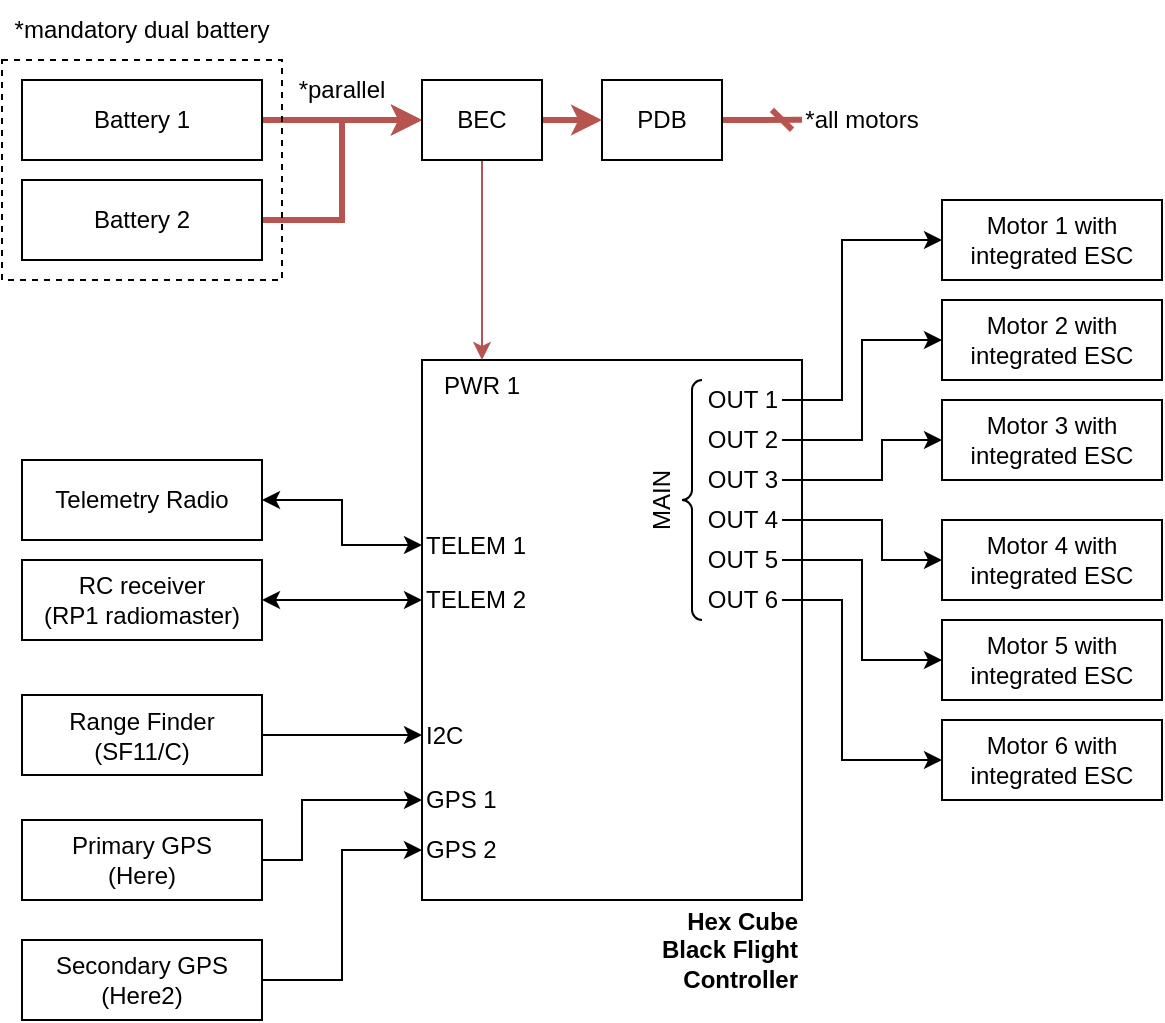 <mxfile version="23.0.2" type="device">
  <diagram name="diagram" id="5M_qQgPhQ8klrHqW5bct">
    <mxGraphModel dx="897" dy="616" grid="1" gridSize="10" guides="1" tooltips="1" connect="1" arrows="1" fold="1" page="1" pageScale="1" pageWidth="3300" pageHeight="2339" math="0" shadow="0">
      <root>
        <mxCell id="0" />
        <mxCell id="1" parent="0" />
        <mxCell id="JqMCCjy-eIhB1s-yT85j-1" value="" style="rounded=0;whiteSpace=wrap;html=1;" vertex="1" parent="1">
          <mxGeometry x="300" y="260" width="190" height="270" as="geometry" />
        </mxCell>
        <mxCell id="JqMCCjy-eIhB1s-yT85j-2" value="Hex Cube Black Flight Controller" style="text;html=1;strokeColor=none;fillColor=none;align=right;verticalAlign=middle;whiteSpace=wrap;rounded=0;fontStyle=1" vertex="1" parent="1">
          <mxGeometry x="410" y="530" width="80" height="50" as="geometry" />
        </mxCell>
        <mxCell id="JqMCCjy-eIhB1s-yT85j-3" style="edgeStyle=orthogonalEdgeStyle;rounded=0;orthogonalLoop=1;jettySize=auto;html=1;exitX=1;exitY=0.5;exitDx=0;exitDy=0;entryX=0;entryY=0.5;entryDx=0;entryDy=0;" edge="1" parent="1" source="JqMCCjy-eIhB1s-yT85j-4" target="JqMCCjy-eIhB1s-yT85j-17">
          <mxGeometry relative="1" as="geometry">
            <Array as="points">
              <mxPoint x="510" y="280" />
              <mxPoint x="510" y="200" />
            </Array>
          </mxGeometry>
        </mxCell>
        <mxCell id="JqMCCjy-eIhB1s-yT85j-4" value="OUT 1" style="text;html=1;strokeColor=none;fillColor=none;align=right;verticalAlign=middle;whiteSpace=wrap;rounded=0;" vertex="1" parent="1">
          <mxGeometry x="420" y="270" width="60" height="20" as="geometry" />
        </mxCell>
        <mxCell id="JqMCCjy-eIhB1s-yT85j-5" style="edgeStyle=orthogonalEdgeStyle;rounded=0;orthogonalLoop=1;jettySize=auto;html=1;exitX=1;exitY=0.5;exitDx=0;exitDy=0;entryX=0;entryY=0.5;entryDx=0;entryDy=0;" edge="1" parent="1" source="JqMCCjy-eIhB1s-yT85j-6" target="JqMCCjy-eIhB1s-yT85j-18">
          <mxGeometry relative="1" as="geometry">
            <Array as="points">
              <mxPoint x="520" y="300" />
              <mxPoint x="520" y="250" />
            </Array>
          </mxGeometry>
        </mxCell>
        <mxCell id="JqMCCjy-eIhB1s-yT85j-6" value="OUT 2" style="text;html=1;strokeColor=none;fillColor=none;align=right;verticalAlign=middle;whiteSpace=wrap;rounded=0;" vertex="1" parent="1">
          <mxGeometry x="420" y="290" width="60" height="20" as="geometry" />
        </mxCell>
        <mxCell id="JqMCCjy-eIhB1s-yT85j-7" style="edgeStyle=orthogonalEdgeStyle;rounded=0;orthogonalLoop=1;jettySize=auto;html=1;exitX=1;exitY=0.5;exitDx=0;exitDy=0;entryX=0;entryY=0.5;entryDx=0;entryDy=0;" edge="1" parent="1" source="JqMCCjy-eIhB1s-yT85j-8" target="JqMCCjy-eIhB1s-yT85j-19">
          <mxGeometry relative="1" as="geometry">
            <Array as="points">
              <mxPoint x="530" y="320" />
              <mxPoint x="530" y="300" />
            </Array>
          </mxGeometry>
        </mxCell>
        <mxCell id="JqMCCjy-eIhB1s-yT85j-8" value="OUT 3" style="text;html=1;strokeColor=none;fillColor=none;align=right;verticalAlign=middle;whiteSpace=wrap;rounded=0;" vertex="1" parent="1">
          <mxGeometry x="420" y="310" width="60" height="20" as="geometry" />
        </mxCell>
        <mxCell id="JqMCCjy-eIhB1s-yT85j-9" style="edgeStyle=orthogonalEdgeStyle;rounded=0;orthogonalLoop=1;jettySize=auto;html=1;exitX=1;exitY=0.5;exitDx=0;exitDy=0;entryX=0;entryY=0.5;entryDx=0;entryDy=0;" edge="1" parent="1" source="JqMCCjy-eIhB1s-yT85j-10" target="JqMCCjy-eIhB1s-yT85j-20">
          <mxGeometry relative="1" as="geometry">
            <Array as="points">
              <mxPoint x="530" y="340" />
              <mxPoint x="530" y="360" />
            </Array>
          </mxGeometry>
        </mxCell>
        <mxCell id="JqMCCjy-eIhB1s-yT85j-10" value="OUT 4" style="text;html=1;strokeColor=none;fillColor=none;align=right;verticalAlign=middle;whiteSpace=wrap;rounded=0;" vertex="1" parent="1">
          <mxGeometry x="420" y="330" width="60" height="20" as="geometry" />
        </mxCell>
        <mxCell id="JqMCCjy-eIhB1s-yT85j-11" style="edgeStyle=orthogonalEdgeStyle;rounded=0;orthogonalLoop=1;jettySize=auto;html=1;exitX=1;exitY=0.5;exitDx=0;exitDy=0;entryX=0;entryY=0.5;entryDx=0;entryDy=0;" edge="1" parent="1" source="JqMCCjy-eIhB1s-yT85j-12" target="JqMCCjy-eIhB1s-yT85j-21">
          <mxGeometry relative="1" as="geometry">
            <Array as="points">
              <mxPoint x="520" y="360" />
              <mxPoint x="520" y="410" />
            </Array>
          </mxGeometry>
        </mxCell>
        <mxCell id="JqMCCjy-eIhB1s-yT85j-12" value="OUT 5" style="text;html=1;strokeColor=none;fillColor=none;align=right;verticalAlign=middle;whiteSpace=wrap;rounded=0;" vertex="1" parent="1">
          <mxGeometry x="420" y="350" width="60" height="20" as="geometry" />
        </mxCell>
        <mxCell id="JqMCCjy-eIhB1s-yT85j-13" style="edgeStyle=orthogonalEdgeStyle;rounded=0;orthogonalLoop=1;jettySize=auto;html=1;exitX=1;exitY=0.5;exitDx=0;exitDy=0;entryX=0;entryY=0.5;entryDx=0;entryDy=0;" edge="1" parent="1" source="JqMCCjy-eIhB1s-yT85j-14" target="JqMCCjy-eIhB1s-yT85j-22">
          <mxGeometry relative="1" as="geometry">
            <Array as="points">
              <mxPoint x="510" y="380" />
              <mxPoint x="510" y="460" />
            </Array>
          </mxGeometry>
        </mxCell>
        <mxCell id="JqMCCjy-eIhB1s-yT85j-14" value="OUT 6" style="text;html=1;strokeColor=none;fillColor=none;align=right;verticalAlign=middle;whiteSpace=wrap;rounded=0;" vertex="1" parent="1">
          <mxGeometry x="420" y="370" width="60" height="20" as="geometry" />
        </mxCell>
        <mxCell id="JqMCCjy-eIhB1s-yT85j-15" value="" style="labelPosition=right;align=left;strokeWidth=1;shape=mxgraph.mockup.markup.curlyBrace;html=1;shadow=0;dashed=0;direction=north;" vertex="1" parent="1">
          <mxGeometry x="430" y="270" width="10" height="120" as="geometry" />
        </mxCell>
        <mxCell id="JqMCCjy-eIhB1s-yT85j-16" value="MAIN" style="text;html=1;strokeColor=none;fillColor=none;align=center;verticalAlign=middle;whiteSpace=wrap;rounded=0;rotation=-90;" vertex="1" parent="1">
          <mxGeometry x="390" y="315" width="60" height="30" as="geometry" />
        </mxCell>
        <mxCell id="JqMCCjy-eIhB1s-yT85j-17" value="Motor 1 with integrated ESC" style="rounded=0;whiteSpace=wrap;html=1;" vertex="1" parent="1">
          <mxGeometry x="560" y="180" width="110" height="40" as="geometry" />
        </mxCell>
        <mxCell id="JqMCCjy-eIhB1s-yT85j-18" value="Motor 2 with integrated ESC" style="rounded=0;whiteSpace=wrap;html=1;" vertex="1" parent="1">
          <mxGeometry x="560" y="230" width="110" height="40" as="geometry" />
        </mxCell>
        <mxCell id="JqMCCjy-eIhB1s-yT85j-19" value="Motor 3 with integrated ESC" style="rounded=0;whiteSpace=wrap;html=1;" vertex="1" parent="1">
          <mxGeometry x="560" y="280" width="110" height="40" as="geometry" />
        </mxCell>
        <mxCell id="JqMCCjy-eIhB1s-yT85j-20" value="Motor 4 with integrated ESC" style="rounded=0;whiteSpace=wrap;html=1;" vertex="1" parent="1">
          <mxGeometry x="560" y="340" width="110" height="40" as="geometry" />
        </mxCell>
        <mxCell id="JqMCCjy-eIhB1s-yT85j-21" value="Motor 5 with integrated ESC" style="rounded=0;whiteSpace=wrap;html=1;" vertex="1" parent="1">
          <mxGeometry x="560" y="390" width="110" height="40" as="geometry" />
        </mxCell>
        <mxCell id="JqMCCjy-eIhB1s-yT85j-22" value="Motor 6 with integrated ESC" style="rounded=0;whiteSpace=wrap;html=1;" vertex="1" parent="1">
          <mxGeometry x="560" y="440" width="110" height="40" as="geometry" />
        </mxCell>
        <mxCell id="JqMCCjy-eIhB1s-yT85j-23" value="TELEM 2" style="text;html=1;strokeColor=none;fillColor=none;align=left;verticalAlign=middle;whiteSpace=wrap;rounded=0;" vertex="1" parent="1">
          <mxGeometry x="300" y="367.5" width="60" height="25" as="geometry" />
        </mxCell>
        <mxCell id="JqMCCjy-eIhB1s-yT85j-24" style="rounded=0;orthogonalLoop=1;jettySize=auto;html=1;exitX=1;exitY=0.5;exitDx=0;exitDy=0;entryX=0;entryY=0.5;entryDx=0;entryDy=0;startArrow=classic;startFill=1;" edge="1" parent="1" source="JqMCCjy-eIhB1s-yT85j-25" target="JqMCCjy-eIhB1s-yT85j-23">
          <mxGeometry relative="1" as="geometry" />
        </mxCell>
        <mxCell id="JqMCCjy-eIhB1s-yT85j-25" value="RC receiver&lt;br&gt;(RP1 radiomaster)" style="rounded=0;whiteSpace=wrap;html=1;" vertex="1" parent="1">
          <mxGeometry x="100" y="360" width="120" height="40" as="geometry" />
        </mxCell>
        <mxCell id="JqMCCjy-eIhB1s-yT85j-26" style="edgeStyle=orthogonalEdgeStyle;rounded=0;orthogonalLoop=1;jettySize=auto;html=1;exitX=0;exitY=0.5;exitDx=0;exitDy=0;entryX=1;entryY=0.5;entryDx=0;entryDy=0;startArrow=classic;startFill=1;" edge="1" parent="1" source="JqMCCjy-eIhB1s-yT85j-27" target="JqMCCjy-eIhB1s-yT85j-28">
          <mxGeometry relative="1" as="geometry" />
        </mxCell>
        <mxCell id="JqMCCjy-eIhB1s-yT85j-27" value="TELEM 1" style="text;html=1;strokeColor=none;fillColor=none;align=left;verticalAlign=middle;whiteSpace=wrap;rounded=0;" vertex="1" parent="1">
          <mxGeometry x="300" y="340" width="60" height="25" as="geometry" />
        </mxCell>
        <mxCell id="JqMCCjy-eIhB1s-yT85j-28" value="Telemetry Radio" style="rounded=0;whiteSpace=wrap;html=1;" vertex="1" parent="1">
          <mxGeometry x="100" y="310" width="120" height="40" as="geometry" />
        </mxCell>
        <mxCell id="JqMCCjy-eIhB1s-yT85j-29" style="rounded=0;orthogonalLoop=1;jettySize=auto;html=1;exitX=1;exitY=0.5;exitDx=0;exitDy=0;entryX=0;entryY=0.5;entryDx=0;entryDy=0;" edge="1" parent="1" source="JqMCCjy-eIhB1s-yT85j-30" target="JqMCCjy-eIhB1s-yT85j-31">
          <mxGeometry relative="1" as="geometry" />
        </mxCell>
        <mxCell id="JqMCCjy-eIhB1s-yT85j-30" value="Range Finder&lt;br&gt;(SF11/C)" style="rounded=0;whiteSpace=wrap;html=1;" vertex="1" parent="1">
          <mxGeometry x="100" y="427.5" width="120" height="40" as="geometry" />
        </mxCell>
        <mxCell id="JqMCCjy-eIhB1s-yT85j-31" value="I2C" style="text;html=1;strokeColor=none;fillColor=none;align=left;verticalAlign=middle;whiteSpace=wrap;rounded=0;" vertex="1" parent="1">
          <mxGeometry x="300" y="435" width="60" height="25" as="geometry" />
        </mxCell>
        <mxCell id="JqMCCjy-eIhB1s-yT85j-55" style="edgeStyle=orthogonalEdgeStyle;rounded=0;orthogonalLoop=1;jettySize=auto;html=1;exitX=1;exitY=0.5;exitDx=0;exitDy=0;entryX=0;entryY=0.5;entryDx=0;entryDy=0;" edge="1" parent="1" source="JqMCCjy-eIhB1s-yT85j-33" target="JqMCCjy-eIhB1s-yT85j-35">
          <mxGeometry relative="1" as="geometry">
            <Array as="points">
              <mxPoint x="240" y="510" />
              <mxPoint x="240" y="480" />
            </Array>
          </mxGeometry>
        </mxCell>
        <mxCell id="JqMCCjy-eIhB1s-yT85j-33" value="Primary GPS&lt;br&gt;(Here)" style="rounded=0;whiteSpace=wrap;html=1;" vertex="1" parent="1">
          <mxGeometry x="100" y="490" width="120" height="40" as="geometry" />
        </mxCell>
        <mxCell id="JqMCCjy-eIhB1s-yT85j-35" value="GPS 1" style="text;html=1;strokeColor=none;fillColor=none;align=left;verticalAlign=middle;whiteSpace=wrap;rounded=0;" vertex="1" parent="1">
          <mxGeometry x="300" y="467.5" width="60" height="25" as="geometry" />
        </mxCell>
        <mxCell id="JqMCCjy-eIhB1s-yT85j-56" style="edgeStyle=orthogonalEdgeStyle;rounded=0;orthogonalLoop=1;jettySize=auto;html=1;exitX=1;exitY=0.5;exitDx=0;exitDy=0;entryX=0;entryY=0.5;entryDx=0;entryDy=0;" edge="1" parent="1" source="JqMCCjy-eIhB1s-yT85j-37" target="JqMCCjy-eIhB1s-yT85j-54">
          <mxGeometry relative="1" as="geometry" />
        </mxCell>
        <mxCell id="JqMCCjy-eIhB1s-yT85j-37" value="Secondary GPS&lt;br&gt;(Here2)" style="rounded=0;whiteSpace=wrap;html=1;" vertex="1" parent="1">
          <mxGeometry x="100" y="550" width="120" height="40" as="geometry" />
        </mxCell>
        <mxCell id="JqMCCjy-eIhB1s-yT85j-40" style="edgeStyle=orthogonalEdgeStyle;rounded=0;orthogonalLoop=1;jettySize=auto;html=1;exitX=1;exitY=0.5;exitDx=0;exitDy=0;entryX=0;entryY=0.5;entryDx=0;entryDy=0;strokeWidth=3;fillColor=#f8cecc;strokeColor=#b85450;" edge="1" parent="1" source="JqMCCjy-eIhB1s-yT85j-41" target="JqMCCjy-eIhB1s-yT85j-46">
          <mxGeometry relative="1" as="geometry" />
        </mxCell>
        <mxCell id="JqMCCjy-eIhB1s-yT85j-41" value="Battery 1" style="rounded=0;whiteSpace=wrap;html=1;" vertex="1" parent="1">
          <mxGeometry x="100" y="120" width="120" height="40" as="geometry" />
        </mxCell>
        <mxCell id="JqMCCjy-eIhB1s-yT85j-42" style="edgeStyle=orthogonalEdgeStyle;rounded=0;orthogonalLoop=1;jettySize=auto;html=1;exitX=1;exitY=0.5;exitDx=0;exitDy=0;entryX=0;entryY=0.5;entryDx=0;entryDy=0;strokeWidth=3;fillColor=#f8cecc;strokeColor=#b85450;" edge="1" parent="1" source="JqMCCjy-eIhB1s-yT85j-43" target="JqMCCjy-eIhB1s-yT85j-46">
          <mxGeometry relative="1" as="geometry" />
        </mxCell>
        <mxCell id="JqMCCjy-eIhB1s-yT85j-43" value="Battery 2" style="rounded=0;whiteSpace=wrap;html=1;" vertex="1" parent="1">
          <mxGeometry x="100" y="170" width="120" height="40" as="geometry" />
        </mxCell>
        <mxCell id="JqMCCjy-eIhB1s-yT85j-44" style="edgeStyle=orthogonalEdgeStyle;rounded=0;orthogonalLoop=1;jettySize=auto;html=1;exitX=0.5;exitY=1;exitDx=0;exitDy=0;entryX=0.5;entryY=0;entryDx=0;entryDy=0;fillColor=#f8cecc;strokeColor=#b85450;" edge="1" parent="1" source="JqMCCjy-eIhB1s-yT85j-46" target="JqMCCjy-eIhB1s-yT85j-49">
          <mxGeometry relative="1" as="geometry" />
        </mxCell>
        <mxCell id="JqMCCjy-eIhB1s-yT85j-45" style="edgeStyle=orthogonalEdgeStyle;rounded=0;orthogonalLoop=1;jettySize=auto;html=1;exitX=1;exitY=0.5;exitDx=0;exitDy=0;entryX=0;entryY=0.5;entryDx=0;entryDy=0;strokeWidth=3;fillColor=#f8cecc;strokeColor=#b85450;" edge="1" parent="1" source="JqMCCjy-eIhB1s-yT85j-46" target="JqMCCjy-eIhB1s-yT85j-48">
          <mxGeometry relative="1" as="geometry" />
        </mxCell>
        <mxCell id="JqMCCjy-eIhB1s-yT85j-46" value="BEC" style="rounded=0;whiteSpace=wrap;html=1;" vertex="1" parent="1">
          <mxGeometry x="300" y="120" width="60" height="40" as="geometry" />
        </mxCell>
        <mxCell id="JqMCCjy-eIhB1s-yT85j-47" style="edgeStyle=orthogonalEdgeStyle;rounded=0;orthogonalLoop=1;jettySize=auto;html=1;exitX=1;exitY=0.5;exitDx=0;exitDy=0;endArrow=dash;endFill=0;strokeWidth=3;fillColor=#f8cecc;strokeColor=#b85450;" edge="1" parent="1" source="JqMCCjy-eIhB1s-yT85j-48">
          <mxGeometry relative="1" as="geometry">
            <mxPoint x="490" y="139.833" as="targetPoint" />
          </mxGeometry>
        </mxCell>
        <mxCell id="JqMCCjy-eIhB1s-yT85j-48" value="PDB" style="rounded=0;whiteSpace=wrap;html=1;" vertex="1" parent="1">
          <mxGeometry x="390" y="120" width="60" height="40" as="geometry" />
        </mxCell>
        <mxCell id="JqMCCjy-eIhB1s-yT85j-49" value="PWR 1" style="text;html=1;strokeColor=none;fillColor=none;align=center;verticalAlign=middle;whiteSpace=wrap;rounded=0;" vertex="1" parent="1">
          <mxGeometry x="300" y="260" width="60" height="25" as="geometry" />
        </mxCell>
        <mxCell id="JqMCCjy-eIhB1s-yT85j-50" value="*parallel" style="text;html=1;strokeColor=none;fillColor=none;align=center;verticalAlign=middle;whiteSpace=wrap;rounded=0;" vertex="1" parent="1">
          <mxGeometry x="230" y="110" width="60" height="30" as="geometry" />
        </mxCell>
        <mxCell id="JqMCCjy-eIhB1s-yT85j-51" value="*all motors" style="text;html=1;strokeColor=none;fillColor=none;align=center;verticalAlign=middle;whiteSpace=wrap;rounded=0;" vertex="1" parent="1">
          <mxGeometry x="490" y="125" width="60" height="30" as="geometry" />
        </mxCell>
        <mxCell id="JqMCCjy-eIhB1s-yT85j-52" value="" style="rounded=0;whiteSpace=wrap;html=1;dashed=1;fillColor=none;" vertex="1" parent="1">
          <mxGeometry x="90" y="110" width="140" height="110" as="geometry" />
        </mxCell>
        <mxCell id="JqMCCjy-eIhB1s-yT85j-53" value="*mandatory&amp;nbsp;dual battery" style="text;html=1;strokeColor=none;fillColor=none;align=center;verticalAlign=middle;whiteSpace=wrap;rounded=0;" vertex="1" parent="1">
          <mxGeometry x="90" y="80" width="140" height="30" as="geometry" />
        </mxCell>
        <mxCell id="JqMCCjy-eIhB1s-yT85j-54" value="GPS 2" style="text;html=1;strokeColor=none;fillColor=none;align=left;verticalAlign=middle;whiteSpace=wrap;rounded=0;" vertex="1" parent="1">
          <mxGeometry x="300" y="492.5" width="60" height="25" as="geometry" />
        </mxCell>
      </root>
    </mxGraphModel>
  </diagram>
</mxfile>
